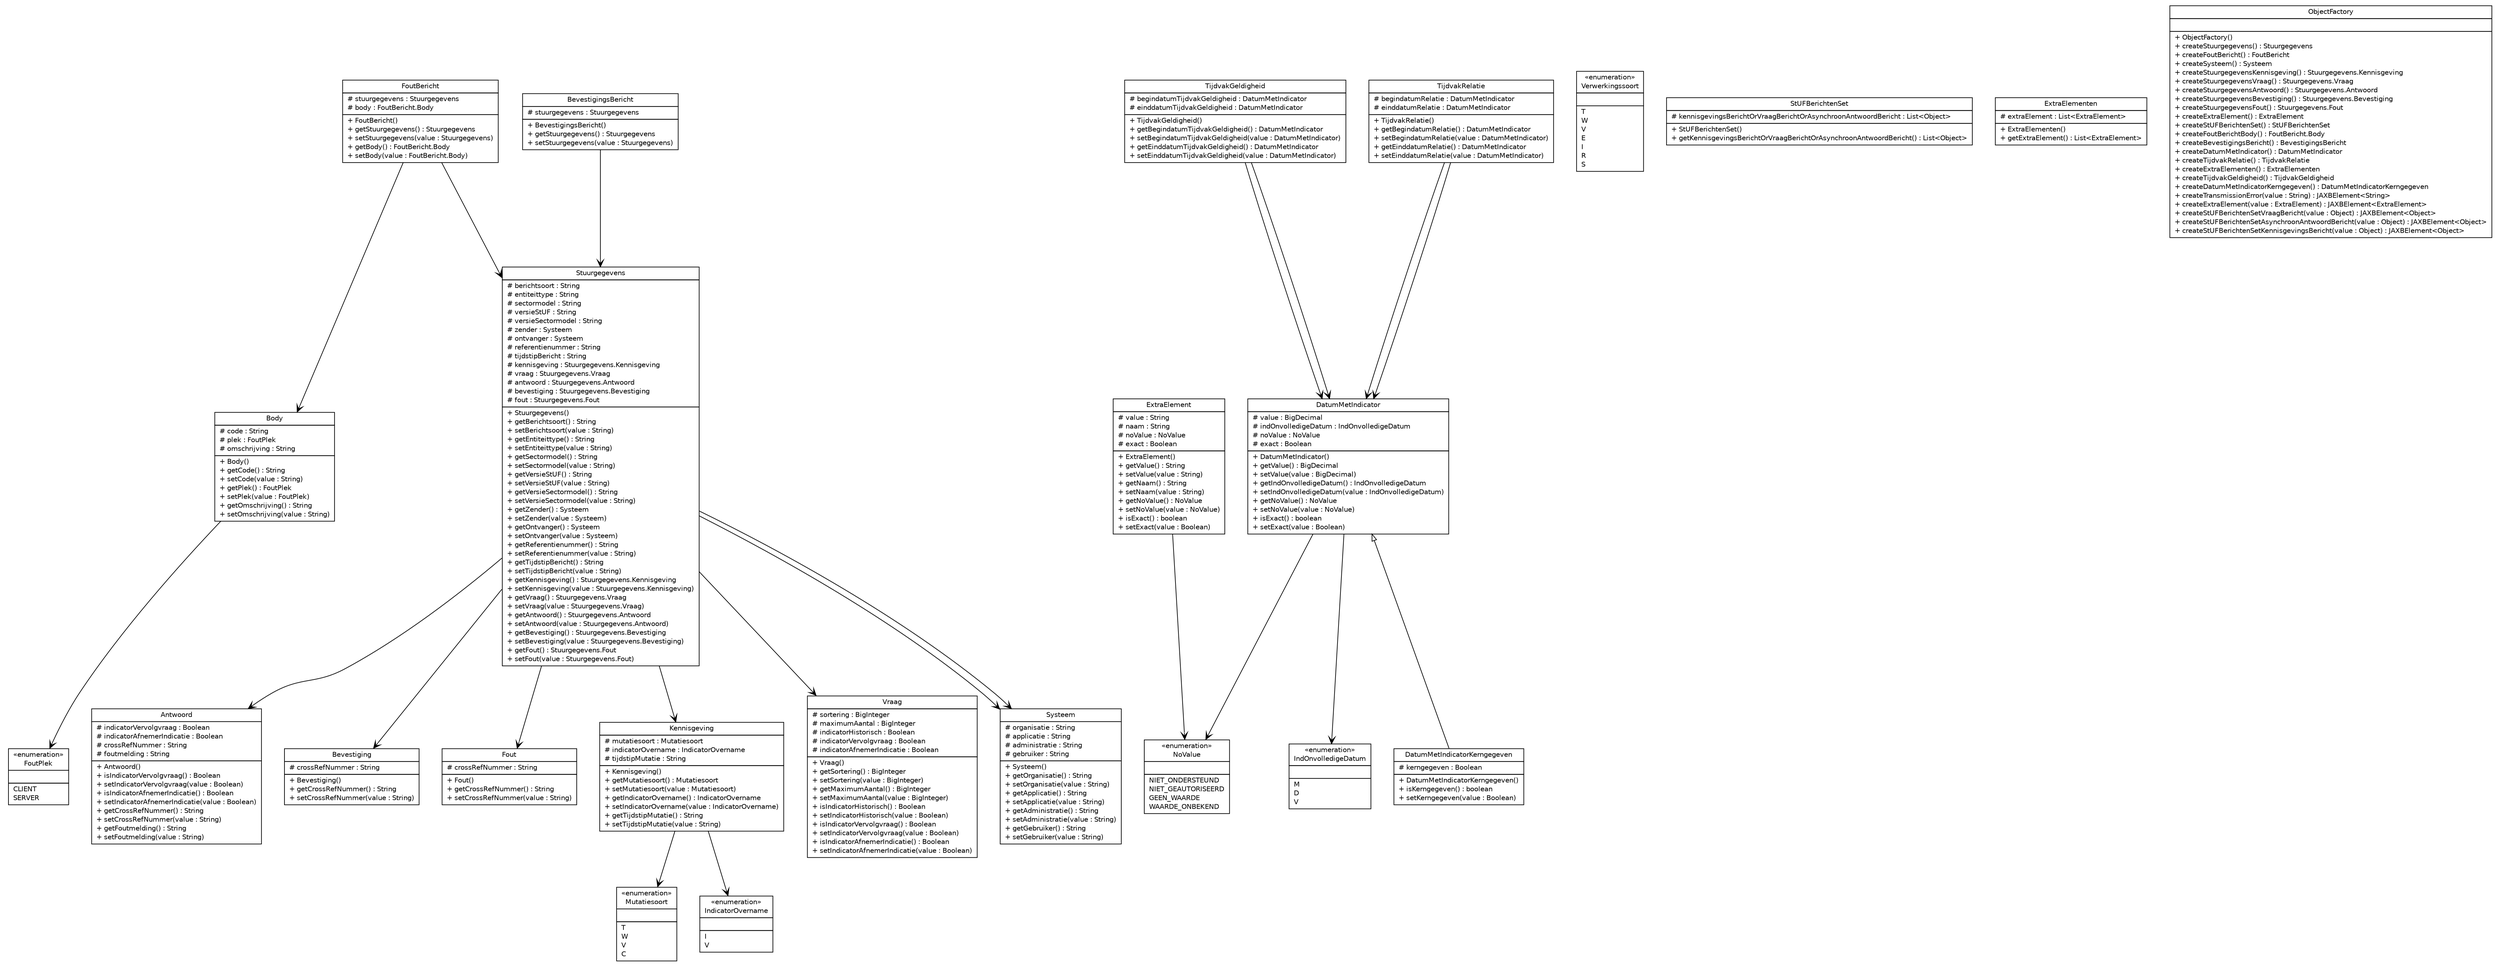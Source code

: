 #!/usr/local/bin/dot
#
# Class diagram 
# Generated by UMLGraph version R5_6-24-gf6e263 (http://www.umlgraph.org/)
#

digraph G {
	edge [fontname="Helvetica",fontsize=10,labelfontname="Helvetica",labelfontsize=10];
	node [fontname="Helvetica",fontsize=10,shape=plaintext];
	nodesep=0.25;
	ranksep=0.5;
	// nl.egem.stuf.stuf0204.FoutBericht
	c2000 [label=<<table title="nl.egem.stuf.stuf0204.FoutBericht" border="0" cellborder="1" cellspacing="0" cellpadding="2" port="p" href="./FoutBericht.html">
		<tr><td><table border="0" cellspacing="0" cellpadding="1">
<tr><td align="center" balign="center"> FoutBericht </td></tr>
		</table></td></tr>
		<tr><td><table border="0" cellspacing="0" cellpadding="1">
<tr><td align="left" balign="left"> # stuurgegevens : Stuurgegevens </td></tr>
<tr><td align="left" balign="left"> # body : FoutBericht.Body </td></tr>
		</table></td></tr>
		<tr><td><table border="0" cellspacing="0" cellpadding="1">
<tr><td align="left" balign="left"> + FoutBericht() </td></tr>
<tr><td align="left" balign="left"> + getStuurgegevens() : Stuurgegevens </td></tr>
<tr><td align="left" balign="left"> + setStuurgegevens(value : Stuurgegevens) </td></tr>
<tr><td align="left" balign="left"> + getBody() : FoutBericht.Body </td></tr>
<tr><td align="left" balign="left"> + setBody(value : FoutBericht.Body) </td></tr>
		</table></td></tr>
		</table>>, URL="./FoutBericht.html", fontname="Helvetica", fontcolor="black", fontsize=10.0];
	// nl.egem.stuf.stuf0204.FoutBericht.Body
	c2001 [label=<<table title="nl.egem.stuf.stuf0204.FoutBericht.Body" border="0" cellborder="1" cellspacing="0" cellpadding="2" port="p" href="./FoutBericht.Body.html">
		<tr><td><table border="0" cellspacing="0" cellpadding="1">
<tr><td align="center" balign="center"> Body </td></tr>
		</table></td></tr>
		<tr><td><table border="0" cellspacing="0" cellpadding="1">
<tr><td align="left" balign="left"> # code : String </td></tr>
<tr><td align="left" balign="left"> # plek : FoutPlek </td></tr>
<tr><td align="left" balign="left"> # omschrijving : String </td></tr>
		</table></td></tr>
		<tr><td><table border="0" cellspacing="0" cellpadding="1">
<tr><td align="left" balign="left"> + Body() </td></tr>
<tr><td align="left" balign="left"> + getCode() : String </td></tr>
<tr><td align="left" balign="left"> + setCode(value : String) </td></tr>
<tr><td align="left" balign="left"> + getPlek() : FoutPlek </td></tr>
<tr><td align="left" balign="left"> + setPlek(value : FoutPlek) </td></tr>
<tr><td align="left" balign="left"> + getOmschrijving() : String </td></tr>
<tr><td align="left" balign="left"> + setOmschrijving(value : String) </td></tr>
		</table></td></tr>
		</table>>, URL="./FoutBericht.Body.html", fontname="Helvetica", fontcolor="black", fontsize=10.0];
	// nl.egem.stuf.stuf0204.NoValue
	c2002 [label=<<table title="nl.egem.stuf.stuf0204.NoValue" border="0" cellborder="1" cellspacing="0" cellpadding="2" port="p" href="./NoValue.html">
		<tr><td><table border="0" cellspacing="0" cellpadding="1">
<tr><td align="center" balign="center"> &#171;enumeration&#187; </td></tr>
<tr><td align="center" balign="center"> NoValue </td></tr>
		</table></td></tr>
		<tr><td><table border="0" cellspacing="0" cellpadding="1">
<tr><td align="left" balign="left">  </td></tr>
		</table></td></tr>
		<tr><td><table border="0" cellspacing="0" cellpadding="1">
<tr><td align="left" balign="left"> NIET_ONDERSTEUND </td></tr>
<tr><td align="left" balign="left"> NIET_GEAUTORISEERD </td></tr>
<tr><td align="left" balign="left"> GEEN_WAARDE </td></tr>
<tr><td align="left" balign="left"> WAARDE_ONBEKEND </td></tr>
		</table></td></tr>
		</table>>, URL="./NoValue.html", fontname="Helvetica", fontcolor="black", fontsize=10.0];
	// nl.egem.stuf.stuf0204.IndOnvolledigeDatum
	c2003 [label=<<table title="nl.egem.stuf.stuf0204.IndOnvolledigeDatum" border="0" cellborder="1" cellspacing="0" cellpadding="2" port="p" href="./IndOnvolledigeDatum.html">
		<tr><td><table border="0" cellspacing="0" cellpadding="1">
<tr><td align="center" balign="center"> &#171;enumeration&#187; </td></tr>
<tr><td align="center" balign="center"> IndOnvolledigeDatum </td></tr>
		</table></td></tr>
		<tr><td><table border="0" cellspacing="0" cellpadding="1">
<tr><td align="left" balign="left">  </td></tr>
		</table></td></tr>
		<tr><td><table border="0" cellspacing="0" cellpadding="1">
<tr><td align="left" balign="left"> M </td></tr>
<tr><td align="left" balign="left"> D </td></tr>
<tr><td align="left" balign="left"> V </td></tr>
		</table></td></tr>
		</table>>, URL="./IndOnvolledigeDatum.html", fontname="Helvetica", fontcolor="black", fontsize=10.0];
	// nl.egem.stuf.stuf0204.BevestigingsBericht
	c2004 [label=<<table title="nl.egem.stuf.stuf0204.BevestigingsBericht" border="0" cellborder="1" cellspacing="0" cellpadding="2" port="p" href="./BevestigingsBericht.html">
		<tr><td><table border="0" cellspacing="0" cellpadding="1">
<tr><td align="center" balign="center"> BevestigingsBericht </td></tr>
		</table></td></tr>
		<tr><td><table border="0" cellspacing="0" cellpadding="1">
<tr><td align="left" balign="left"> # stuurgegevens : Stuurgegevens </td></tr>
		</table></td></tr>
		<tr><td><table border="0" cellspacing="0" cellpadding="1">
<tr><td align="left" balign="left"> + BevestigingsBericht() </td></tr>
<tr><td align="left" balign="left"> + getStuurgegevens() : Stuurgegevens </td></tr>
<tr><td align="left" balign="left"> + setStuurgegevens(value : Stuurgegevens) </td></tr>
		</table></td></tr>
		</table>>, URL="./BevestigingsBericht.html", fontname="Helvetica", fontcolor="black", fontsize=10.0];
	// nl.egem.stuf.stuf0204.Verwerkingssoort
	c2005 [label=<<table title="nl.egem.stuf.stuf0204.Verwerkingssoort" border="0" cellborder="1" cellspacing="0" cellpadding="2" port="p" href="./Verwerkingssoort.html">
		<tr><td><table border="0" cellspacing="0" cellpadding="1">
<tr><td align="center" balign="center"> &#171;enumeration&#187; </td></tr>
<tr><td align="center" balign="center"> Verwerkingssoort </td></tr>
		</table></td></tr>
		<tr><td><table border="0" cellspacing="0" cellpadding="1">
<tr><td align="left" balign="left">  </td></tr>
		</table></td></tr>
		<tr><td><table border="0" cellspacing="0" cellpadding="1">
<tr><td align="left" balign="left"> T </td></tr>
<tr><td align="left" balign="left"> W </td></tr>
<tr><td align="left" balign="left"> V </td></tr>
<tr><td align="left" balign="left"> E </td></tr>
<tr><td align="left" balign="left"> I </td></tr>
<tr><td align="left" balign="left"> R </td></tr>
<tr><td align="left" balign="left"> S </td></tr>
		</table></td></tr>
		</table>>, URL="./Verwerkingssoort.html", fontname="Helvetica", fontcolor="black", fontsize=10.0];
	// nl.egem.stuf.stuf0204.TijdvakGeldigheid
	c2006 [label=<<table title="nl.egem.stuf.stuf0204.TijdvakGeldigheid" border="0" cellborder="1" cellspacing="0" cellpadding="2" port="p" href="./TijdvakGeldigheid.html">
		<tr><td><table border="0" cellspacing="0" cellpadding="1">
<tr><td align="center" balign="center"> TijdvakGeldigheid </td></tr>
		</table></td></tr>
		<tr><td><table border="0" cellspacing="0" cellpadding="1">
<tr><td align="left" balign="left"> # begindatumTijdvakGeldigheid : DatumMetIndicator </td></tr>
<tr><td align="left" balign="left"> # einddatumTijdvakGeldigheid : DatumMetIndicator </td></tr>
		</table></td></tr>
		<tr><td><table border="0" cellspacing="0" cellpadding="1">
<tr><td align="left" balign="left"> + TijdvakGeldigheid() </td></tr>
<tr><td align="left" balign="left"> + getBegindatumTijdvakGeldigheid() : DatumMetIndicator </td></tr>
<tr><td align="left" balign="left"> + setBegindatumTijdvakGeldigheid(value : DatumMetIndicator) </td></tr>
<tr><td align="left" balign="left"> + getEinddatumTijdvakGeldigheid() : DatumMetIndicator </td></tr>
<tr><td align="left" balign="left"> + setEinddatumTijdvakGeldigheid(value : DatumMetIndicator) </td></tr>
		</table></td></tr>
		</table>>, URL="./TijdvakGeldigheid.html", fontname="Helvetica", fontcolor="black", fontsize=10.0];
	// nl.egem.stuf.stuf0204.Stuurgegevens
	c2007 [label=<<table title="nl.egem.stuf.stuf0204.Stuurgegevens" border="0" cellborder="1" cellspacing="0" cellpadding="2" port="p" href="./Stuurgegevens.html">
		<tr><td><table border="0" cellspacing="0" cellpadding="1">
<tr><td align="center" balign="center"> Stuurgegevens </td></tr>
		</table></td></tr>
		<tr><td><table border="0" cellspacing="0" cellpadding="1">
<tr><td align="left" balign="left"> # berichtsoort : String </td></tr>
<tr><td align="left" balign="left"> # entiteittype : String </td></tr>
<tr><td align="left" balign="left"> # sectormodel : String </td></tr>
<tr><td align="left" balign="left"> # versieStUF : String </td></tr>
<tr><td align="left" balign="left"> # versieSectormodel : String </td></tr>
<tr><td align="left" balign="left"> # zender : Systeem </td></tr>
<tr><td align="left" balign="left"> # ontvanger : Systeem </td></tr>
<tr><td align="left" balign="left"> # referentienummer : String </td></tr>
<tr><td align="left" balign="left"> # tijdstipBericht : String </td></tr>
<tr><td align="left" balign="left"> # kennisgeving : Stuurgegevens.Kennisgeving </td></tr>
<tr><td align="left" balign="left"> # vraag : Stuurgegevens.Vraag </td></tr>
<tr><td align="left" balign="left"> # antwoord : Stuurgegevens.Antwoord </td></tr>
<tr><td align="left" balign="left"> # bevestiging : Stuurgegevens.Bevestiging </td></tr>
<tr><td align="left" balign="left"> # fout : Stuurgegevens.Fout </td></tr>
		</table></td></tr>
		<tr><td><table border="0" cellspacing="0" cellpadding="1">
<tr><td align="left" balign="left"> + Stuurgegevens() </td></tr>
<tr><td align="left" balign="left"> + getBerichtsoort() : String </td></tr>
<tr><td align="left" balign="left"> + setBerichtsoort(value : String) </td></tr>
<tr><td align="left" balign="left"> + getEntiteittype() : String </td></tr>
<tr><td align="left" balign="left"> + setEntiteittype(value : String) </td></tr>
<tr><td align="left" balign="left"> + getSectormodel() : String </td></tr>
<tr><td align="left" balign="left"> + setSectormodel(value : String) </td></tr>
<tr><td align="left" balign="left"> + getVersieStUF() : String </td></tr>
<tr><td align="left" balign="left"> + setVersieStUF(value : String) </td></tr>
<tr><td align="left" balign="left"> + getVersieSectormodel() : String </td></tr>
<tr><td align="left" balign="left"> + setVersieSectormodel(value : String) </td></tr>
<tr><td align="left" balign="left"> + getZender() : Systeem </td></tr>
<tr><td align="left" balign="left"> + setZender(value : Systeem) </td></tr>
<tr><td align="left" balign="left"> + getOntvanger() : Systeem </td></tr>
<tr><td align="left" balign="left"> + setOntvanger(value : Systeem) </td></tr>
<tr><td align="left" balign="left"> + getReferentienummer() : String </td></tr>
<tr><td align="left" balign="left"> + setReferentienummer(value : String) </td></tr>
<tr><td align="left" balign="left"> + getTijdstipBericht() : String </td></tr>
<tr><td align="left" balign="left"> + setTijdstipBericht(value : String) </td></tr>
<tr><td align="left" balign="left"> + getKennisgeving() : Stuurgegevens.Kennisgeving </td></tr>
<tr><td align="left" balign="left"> + setKennisgeving(value : Stuurgegevens.Kennisgeving) </td></tr>
<tr><td align="left" balign="left"> + getVraag() : Stuurgegevens.Vraag </td></tr>
<tr><td align="left" balign="left"> + setVraag(value : Stuurgegevens.Vraag) </td></tr>
<tr><td align="left" balign="left"> + getAntwoord() : Stuurgegevens.Antwoord </td></tr>
<tr><td align="left" balign="left"> + setAntwoord(value : Stuurgegevens.Antwoord) </td></tr>
<tr><td align="left" balign="left"> + getBevestiging() : Stuurgegevens.Bevestiging </td></tr>
<tr><td align="left" balign="left"> + setBevestiging(value : Stuurgegevens.Bevestiging) </td></tr>
<tr><td align="left" balign="left"> + getFout() : Stuurgegevens.Fout </td></tr>
<tr><td align="left" balign="left"> + setFout(value : Stuurgegevens.Fout) </td></tr>
		</table></td></tr>
		</table>>, URL="./Stuurgegevens.html", fontname="Helvetica", fontcolor="black", fontsize=10.0];
	// nl.egem.stuf.stuf0204.Stuurgegevens.Antwoord
	c2008 [label=<<table title="nl.egem.stuf.stuf0204.Stuurgegevens.Antwoord" border="0" cellborder="1" cellspacing="0" cellpadding="2" port="p" href="./Stuurgegevens.Antwoord.html">
		<tr><td><table border="0" cellspacing="0" cellpadding="1">
<tr><td align="center" balign="center"> Antwoord </td></tr>
		</table></td></tr>
		<tr><td><table border="0" cellspacing="0" cellpadding="1">
<tr><td align="left" balign="left"> # indicatorVervolgvraag : Boolean </td></tr>
<tr><td align="left" balign="left"> # indicatorAfnemerIndicatie : Boolean </td></tr>
<tr><td align="left" balign="left"> # crossRefNummer : String </td></tr>
<tr><td align="left" balign="left"> # foutmelding : String </td></tr>
		</table></td></tr>
		<tr><td><table border="0" cellspacing="0" cellpadding="1">
<tr><td align="left" balign="left"> + Antwoord() </td></tr>
<tr><td align="left" balign="left"> + isIndicatorVervolgvraag() : Boolean </td></tr>
<tr><td align="left" balign="left"> + setIndicatorVervolgvraag(value : Boolean) </td></tr>
<tr><td align="left" balign="left"> + isIndicatorAfnemerIndicatie() : Boolean </td></tr>
<tr><td align="left" balign="left"> + setIndicatorAfnemerIndicatie(value : Boolean) </td></tr>
<tr><td align="left" balign="left"> + getCrossRefNummer() : String </td></tr>
<tr><td align="left" balign="left"> + setCrossRefNummer(value : String) </td></tr>
<tr><td align="left" balign="left"> + getFoutmelding() : String </td></tr>
<tr><td align="left" balign="left"> + setFoutmelding(value : String) </td></tr>
		</table></td></tr>
		</table>>, URL="./Stuurgegevens.Antwoord.html", fontname="Helvetica", fontcolor="black", fontsize=10.0];
	// nl.egem.stuf.stuf0204.Stuurgegevens.Bevestiging
	c2009 [label=<<table title="nl.egem.stuf.stuf0204.Stuurgegevens.Bevestiging" border="0" cellborder="1" cellspacing="0" cellpadding="2" port="p" href="./Stuurgegevens.Bevestiging.html">
		<tr><td><table border="0" cellspacing="0" cellpadding="1">
<tr><td align="center" balign="center"> Bevestiging </td></tr>
		</table></td></tr>
		<tr><td><table border="0" cellspacing="0" cellpadding="1">
<tr><td align="left" balign="left"> # crossRefNummer : String </td></tr>
		</table></td></tr>
		<tr><td><table border="0" cellspacing="0" cellpadding="1">
<tr><td align="left" balign="left"> + Bevestiging() </td></tr>
<tr><td align="left" balign="left"> + getCrossRefNummer() : String </td></tr>
<tr><td align="left" balign="left"> + setCrossRefNummer(value : String) </td></tr>
		</table></td></tr>
		</table>>, URL="./Stuurgegevens.Bevestiging.html", fontname="Helvetica", fontcolor="black", fontsize=10.0];
	// nl.egem.stuf.stuf0204.Stuurgegevens.Fout
	c2010 [label=<<table title="nl.egem.stuf.stuf0204.Stuurgegevens.Fout" border="0" cellborder="1" cellspacing="0" cellpadding="2" port="p" href="./Stuurgegevens.Fout.html">
		<tr><td><table border="0" cellspacing="0" cellpadding="1">
<tr><td align="center" balign="center"> Fout </td></tr>
		</table></td></tr>
		<tr><td><table border="0" cellspacing="0" cellpadding="1">
<tr><td align="left" balign="left"> # crossRefNummer : String </td></tr>
		</table></td></tr>
		<tr><td><table border="0" cellspacing="0" cellpadding="1">
<tr><td align="left" balign="left"> + Fout() </td></tr>
<tr><td align="left" balign="left"> + getCrossRefNummer() : String </td></tr>
<tr><td align="left" balign="left"> + setCrossRefNummer(value : String) </td></tr>
		</table></td></tr>
		</table>>, URL="./Stuurgegevens.Fout.html", fontname="Helvetica", fontcolor="black", fontsize=10.0];
	// nl.egem.stuf.stuf0204.Stuurgegevens.Kennisgeving
	c2011 [label=<<table title="nl.egem.stuf.stuf0204.Stuurgegevens.Kennisgeving" border="0" cellborder="1" cellspacing="0" cellpadding="2" port="p" href="./Stuurgegevens.Kennisgeving.html">
		<tr><td><table border="0" cellspacing="0" cellpadding="1">
<tr><td align="center" balign="center"> Kennisgeving </td></tr>
		</table></td></tr>
		<tr><td><table border="0" cellspacing="0" cellpadding="1">
<tr><td align="left" balign="left"> # mutatiesoort : Mutatiesoort </td></tr>
<tr><td align="left" balign="left"> # indicatorOvername : IndicatorOvername </td></tr>
<tr><td align="left" balign="left"> # tijdstipMutatie : String </td></tr>
		</table></td></tr>
		<tr><td><table border="0" cellspacing="0" cellpadding="1">
<tr><td align="left" balign="left"> + Kennisgeving() </td></tr>
<tr><td align="left" balign="left"> + getMutatiesoort() : Mutatiesoort </td></tr>
<tr><td align="left" balign="left"> + setMutatiesoort(value : Mutatiesoort) </td></tr>
<tr><td align="left" balign="left"> + getIndicatorOvername() : IndicatorOvername </td></tr>
<tr><td align="left" balign="left"> + setIndicatorOvername(value : IndicatorOvername) </td></tr>
<tr><td align="left" balign="left"> + getTijdstipMutatie() : String </td></tr>
<tr><td align="left" balign="left"> + setTijdstipMutatie(value : String) </td></tr>
		</table></td></tr>
		</table>>, URL="./Stuurgegevens.Kennisgeving.html", fontname="Helvetica", fontcolor="black", fontsize=10.0];
	// nl.egem.stuf.stuf0204.Stuurgegevens.Vraag
	c2012 [label=<<table title="nl.egem.stuf.stuf0204.Stuurgegevens.Vraag" border="0" cellborder="1" cellspacing="0" cellpadding="2" port="p" href="./Stuurgegevens.Vraag.html">
		<tr><td><table border="0" cellspacing="0" cellpadding="1">
<tr><td align="center" balign="center"> Vraag </td></tr>
		</table></td></tr>
		<tr><td><table border="0" cellspacing="0" cellpadding="1">
<tr><td align="left" balign="left"> # sortering : BigInteger </td></tr>
<tr><td align="left" balign="left"> # maximumAantal : BigInteger </td></tr>
<tr><td align="left" balign="left"> # indicatorHistorisch : Boolean </td></tr>
<tr><td align="left" balign="left"> # indicatorVervolgvraag : Boolean </td></tr>
<tr><td align="left" balign="left"> # indicatorAfnemerIndicatie : Boolean </td></tr>
		</table></td></tr>
		<tr><td><table border="0" cellspacing="0" cellpadding="1">
<tr><td align="left" balign="left"> + Vraag() </td></tr>
<tr><td align="left" balign="left"> + getSortering() : BigInteger </td></tr>
<tr><td align="left" balign="left"> + setSortering(value : BigInteger) </td></tr>
<tr><td align="left" balign="left"> + getMaximumAantal() : BigInteger </td></tr>
<tr><td align="left" balign="left"> + setMaximumAantal(value : BigInteger) </td></tr>
<tr><td align="left" balign="left"> + isIndicatorHistorisch() : Boolean </td></tr>
<tr><td align="left" balign="left"> + setIndicatorHistorisch(value : Boolean) </td></tr>
<tr><td align="left" balign="left"> + isIndicatorVervolgvraag() : Boolean </td></tr>
<tr><td align="left" balign="left"> + setIndicatorVervolgvraag(value : Boolean) </td></tr>
<tr><td align="left" balign="left"> + isIndicatorAfnemerIndicatie() : Boolean </td></tr>
<tr><td align="left" balign="left"> + setIndicatorAfnemerIndicatie(value : Boolean) </td></tr>
		</table></td></tr>
		</table>>, URL="./Stuurgegevens.Vraag.html", fontname="Helvetica", fontcolor="black", fontsize=10.0];
	// nl.egem.stuf.stuf0204.StUFBerichtenSet
	c2013 [label=<<table title="nl.egem.stuf.stuf0204.StUFBerichtenSet" border="0" cellborder="1" cellspacing="0" cellpadding="2" port="p" href="./StUFBerichtenSet.html">
		<tr><td><table border="0" cellspacing="0" cellpadding="1">
<tr><td align="center" balign="center"> StUFBerichtenSet </td></tr>
		</table></td></tr>
		<tr><td><table border="0" cellspacing="0" cellpadding="1">
<tr><td align="left" balign="left"> # kennisgevingsBerichtOrVraagBerichtOrAsynchroonAntwoordBericht : List&lt;Object&gt; </td></tr>
		</table></td></tr>
		<tr><td><table border="0" cellspacing="0" cellpadding="1">
<tr><td align="left" balign="left"> + StUFBerichtenSet() </td></tr>
<tr><td align="left" balign="left"> + getKennisgevingsBerichtOrVraagBerichtOrAsynchroonAntwoordBericht() : List&lt;Object&gt; </td></tr>
		</table></td></tr>
		</table>>, URL="./StUFBerichtenSet.html", fontname="Helvetica", fontcolor="black", fontsize=10.0];
	// nl.egem.stuf.stuf0204.ExtraElement
	c2014 [label=<<table title="nl.egem.stuf.stuf0204.ExtraElement" border="0" cellborder="1" cellspacing="0" cellpadding="2" port="p" href="./ExtraElement.html">
		<tr><td><table border="0" cellspacing="0" cellpadding="1">
<tr><td align="center" balign="center"> ExtraElement </td></tr>
		</table></td></tr>
		<tr><td><table border="0" cellspacing="0" cellpadding="1">
<tr><td align="left" balign="left"> # value : String </td></tr>
<tr><td align="left" balign="left"> # naam : String </td></tr>
<tr><td align="left" balign="left"> # noValue : NoValue </td></tr>
<tr><td align="left" balign="left"> # exact : Boolean </td></tr>
		</table></td></tr>
		<tr><td><table border="0" cellspacing="0" cellpadding="1">
<tr><td align="left" balign="left"> + ExtraElement() </td></tr>
<tr><td align="left" balign="left"> + getValue() : String </td></tr>
<tr><td align="left" balign="left"> + setValue(value : String) </td></tr>
<tr><td align="left" balign="left"> + getNaam() : String </td></tr>
<tr><td align="left" balign="left"> + setNaam(value : String) </td></tr>
<tr><td align="left" balign="left"> + getNoValue() : NoValue </td></tr>
<tr><td align="left" balign="left"> + setNoValue(value : NoValue) </td></tr>
<tr><td align="left" balign="left"> + isExact() : boolean </td></tr>
<tr><td align="left" balign="left"> + setExact(value : Boolean) </td></tr>
		</table></td></tr>
		</table>>, URL="./ExtraElement.html", fontname="Helvetica", fontcolor="black", fontsize=10.0];
	// nl.egem.stuf.stuf0204.Mutatiesoort
	c2015 [label=<<table title="nl.egem.stuf.stuf0204.Mutatiesoort" border="0" cellborder="1" cellspacing="0" cellpadding="2" port="p" href="./Mutatiesoort.html">
		<tr><td><table border="0" cellspacing="0" cellpadding="1">
<tr><td align="center" balign="center"> &#171;enumeration&#187; </td></tr>
<tr><td align="center" balign="center"> Mutatiesoort </td></tr>
		</table></td></tr>
		<tr><td><table border="0" cellspacing="0" cellpadding="1">
<tr><td align="left" balign="left">  </td></tr>
		</table></td></tr>
		<tr><td><table border="0" cellspacing="0" cellpadding="1">
<tr><td align="left" balign="left"> T </td></tr>
<tr><td align="left" balign="left"> W </td></tr>
<tr><td align="left" balign="left"> V </td></tr>
<tr><td align="left" balign="left"> C </td></tr>
		</table></td></tr>
		</table>>, URL="./Mutatiesoort.html", fontname="Helvetica", fontcolor="black", fontsize=10.0];
	// nl.egem.stuf.stuf0204.IndicatorOvername
	c2016 [label=<<table title="nl.egem.stuf.stuf0204.IndicatorOvername" border="0" cellborder="1" cellspacing="0" cellpadding="2" port="p" href="./IndicatorOvername.html">
		<tr><td><table border="0" cellspacing="0" cellpadding="1">
<tr><td align="center" balign="center"> &#171;enumeration&#187; </td></tr>
<tr><td align="center" balign="center"> IndicatorOvername </td></tr>
		</table></td></tr>
		<tr><td><table border="0" cellspacing="0" cellpadding="1">
<tr><td align="left" balign="left">  </td></tr>
		</table></td></tr>
		<tr><td><table border="0" cellspacing="0" cellpadding="1">
<tr><td align="left" balign="left"> I </td></tr>
<tr><td align="left" balign="left"> V </td></tr>
		</table></td></tr>
		</table>>, URL="./IndicatorOvername.html", fontname="Helvetica", fontcolor="black", fontsize=10.0];
	// nl.egem.stuf.stuf0204.ExtraElementen
	c2017 [label=<<table title="nl.egem.stuf.stuf0204.ExtraElementen" border="0" cellborder="1" cellspacing="0" cellpadding="2" port="p" href="./ExtraElementen.html">
		<tr><td><table border="0" cellspacing="0" cellpadding="1">
<tr><td align="center" balign="center"> ExtraElementen </td></tr>
		</table></td></tr>
		<tr><td><table border="0" cellspacing="0" cellpadding="1">
<tr><td align="left" balign="left"> # extraElement : List&lt;ExtraElement&gt; </td></tr>
		</table></td></tr>
		<tr><td><table border="0" cellspacing="0" cellpadding="1">
<tr><td align="left" balign="left"> + ExtraElementen() </td></tr>
<tr><td align="left" balign="left"> + getExtraElement() : List&lt;ExtraElement&gt; </td></tr>
		</table></td></tr>
		</table>>, URL="./ExtraElementen.html", fontname="Helvetica", fontcolor="black", fontsize=10.0];
	// nl.egem.stuf.stuf0204.ObjectFactory
	c2018 [label=<<table title="nl.egem.stuf.stuf0204.ObjectFactory" border="0" cellborder="1" cellspacing="0" cellpadding="2" port="p" href="./ObjectFactory.html">
		<tr><td><table border="0" cellspacing="0" cellpadding="1">
<tr><td align="center" balign="center"> ObjectFactory </td></tr>
		</table></td></tr>
		<tr><td><table border="0" cellspacing="0" cellpadding="1">
<tr><td align="left" balign="left">  </td></tr>
		</table></td></tr>
		<tr><td><table border="0" cellspacing="0" cellpadding="1">
<tr><td align="left" balign="left"> + ObjectFactory() </td></tr>
<tr><td align="left" balign="left"> + createStuurgegevens() : Stuurgegevens </td></tr>
<tr><td align="left" balign="left"> + createFoutBericht() : FoutBericht </td></tr>
<tr><td align="left" balign="left"> + createSysteem() : Systeem </td></tr>
<tr><td align="left" balign="left"> + createStuurgegevensKennisgeving() : Stuurgegevens.Kennisgeving </td></tr>
<tr><td align="left" balign="left"> + createStuurgegevensVraag() : Stuurgegevens.Vraag </td></tr>
<tr><td align="left" balign="left"> + createStuurgegevensAntwoord() : Stuurgegevens.Antwoord </td></tr>
<tr><td align="left" balign="left"> + createStuurgegevensBevestiging() : Stuurgegevens.Bevestiging </td></tr>
<tr><td align="left" balign="left"> + createStuurgegevensFout() : Stuurgegevens.Fout </td></tr>
<tr><td align="left" balign="left"> + createExtraElement() : ExtraElement </td></tr>
<tr><td align="left" balign="left"> + createStUFBerichtenSet() : StUFBerichtenSet </td></tr>
<tr><td align="left" balign="left"> + createFoutBerichtBody() : FoutBericht.Body </td></tr>
<tr><td align="left" balign="left"> + createBevestigingsBericht() : BevestigingsBericht </td></tr>
<tr><td align="left" balign="left"> + createDatumMetIndicator() : DatumMetIndicator </td></tr>
<tr><td align="left" balign="left"> + createTijdvakRelatie() : TijdvakRelatie </td></tr>
<tr><td align="left" balign="left"> + createExtraElementen() : ExtraElementen </td></tr>
<tr><td align="left" balign="left"> + createTijdvakGeldigheid() : TijdvakGeldigheid </td></tr>
<tr><td align="left" balign="left"> + createDatumMetIndicatorKerngegeven() : DatumMetIndicatorKerngegeven </td></tr>
<tr><td align="left" balign="left"> + createTransmissionError(value : String) : JAXBElement&lt;String&gt; </td></tr>
<tr><td align="left" balign="left"> + createExtraElement(value : ExtraElement) : JAXBElement&lt;ExtraElement&gt; </td></tr>
<tr><td align="left" balign="left"> + createStUFBerichtenSetVraagBericht(value : Object) : JAXBElement&lt;Object&gt; </td></tr>
<tr><td align="left" balign="left"> + createStUFBerichtenSetAsynchroonAntwoordBericht(value : Object) : JAXBElement&lt;Object&gt; </td></tr>
<tr><td align="left" balign="left"> + createStUFBerichtenSetKennisgevingsBericht(value : Object) : JAXBElement&lt;Object&gt; </td></tr>
		</table></td></tr>
		</table>>, URL="./ObjectFactory.html", fontname="Helvetica", fontcolor="black", fontsize=10.0];
	// nl.egem.stuf.stuf0204.FoutPlek
	c2019 [label=<<table title="nl.egem.stuf.stuf0204.FoutPlek" border="0" cellborder="1" cellspacing="0" cellpadding="2" port="p" href="./FoutPlek.html">
		<tr><td><table border="0" cellspacing="0" cellpadding="1">
<tr><td align="center" balign="center"> &#171;enumeration&#187; </td></tr>
<tr><td align="center" balign="center"> FoutPlek </td></tr>
		</table></td></tr>
		<tr><td><table border="0" cellspacing="0" cellpadding="1">
<tr><td align="left" balign="left">  </td></tr>
		</table></td></tr>
		<tr><td><table border="0" cellspacing="0" cellpadding="1">
<tr><td align="left" balign="left"> CLIENT </td></tr>
<tr><td align="left" balign="left"> SERVER </td></tr>
		</table></td></tr>
		</table>>, URL="./FoutPlek.html", fontname="Helvetica", fontcolor="black", fontsize=10.0];
	// nl.egem.stuf.stuf0204.TijdvakRelatie
	c2020 [label=<<table title="nl.egem.stuf.stuf0204.TijdvakRelatie" border="0" cellborder="1" cellspacing="0" cellpadding="2" port="p" href="./TijdvakRelatie.html">
		<tr><td><table border="0" cellspacing="0" cellpadding="1">
<tr><td align="center" balign="center"> TijdvakRelatie </td></tr>
		</table></td></tr>
		<tr><td><table border="0" cellspacing="0" cellpadding="1">
<tr><td align="left" balign="left"> # begindatumRelatie : DatumMetIndicator </td></tr>
<tr><td align="left" balign="left"> # einddatumRelatie : DatumMetIndicator </td></tr>
		</table></td></tr>
		<tr><td><table border="0" cellspacing="0" cellpadding="1">
<tr><td align="left" balign="left"> + TijdvakRelatie() </td></tr>
<tr><td align="left" balign="left"> + getBegindatumRelatie() : DatumMetIndicator </td></tr>
<tr><td align="left" balign="left"> + setBegindatumRelatie(value : DatumMetIndicator) </td></tr>
<tr><td align="left" balign="left"> + getEinddatumRelatie() : DatumMetIndicator </td></tr>
<tr><td align="left" balign="left"> + setEinddatumRelatie(value : DatumMetIndicator) </td></tr>
		</table></td></tr>
		</table>>, URL="./TijdvakRelatie.html", fontname="Helvetica", fontcolor="black", fontsize=10.0];
	// nl.egem.stuf.stuf0204.DatumMetIndicator
	c2021 [label=<<table title="nl.egem.stuf.stuf0204.DatumMetIndicator" border="0" cellborder="1" cellspacing="0" cellpadding="2" port="p" href="./DatumMetIndicator.html">
		<tr><td><table border="0" cellspacing="0" cellpadding="1">
<tr><td align="center" balign="center"> DatumMetIndicator </td></tr>
		</table></td></tr>
		<tr><td><table border="0" cellspacing="0" cellpadding="1">
<tr><td align="left" balign="left"> # value : BigDecimal </td></tr>
<tr><td align="left" balign="left"> # indOnvolledigeDatum : IndOnvolledigeDatum </td></tr>
<tr><td align="left" balign="left"> # noValue : NoValue </td></tr>
<tr><td align="left" balign="left"> # exact : Boolean </td></tr>
		</table></td></tr>
		<tr><td><table border="0" cellspacing="0" cellpadding="1">
<tr><td align="left" balign="left"> + DatumMetIndicator() </td></tr>
<tr><td align="left" balign="left"> + getValue() : BigDecimal </td></tr>
<tr><td align="left" balign="left"> + setValue(value : BigDecimal) </td></tr>
<tr><td align="left" balign="left"> + getIndOnvolledigeDatum() : IndOnvolledigeDatum </td></tr>
<tr><td align="left" balign="left"> + setIndOnvolledigeDatum(value : IndOnvolledigeDatum) </td></tr>
<tr><td align="left" balign="left"> + getNoValue() : NoValue </td></tr>
<tr><td align="left" balign="left"> + setNoValue(value : NoValue) </td></tr>
<tr><td align="left" balign="left"> + isExact() : boolean </td></tr>
<tr><td align="left" balign="left"> + setExact(value : Boolean) </td></tr>
		</table></td></tr>
		</table>>, URL="./DatumMetIndicator.html", fontname="Helvetica", fontcolor="black", fontsize=10.0];
	// nl.egem.stuf.stuf0204.DatumMetIndicatorKerngegeven
	c2022 [label=<<table title="nl.egem.stuf.stuf0204.DatumMetIndicatorKerngegeven" border="0" cellborder="1" cellspacing="0" cellpadding="2" port="p" href="./DatumMetIndicatorKerngegeven.html">
		<tr><td><table border="0" cellspacing="0" cellpadding="1">
<tr><td align="center" balign="center"> DatumMetIndicatorKerngegeven </td></tr>
		</table></td></tr>
		<tr><td><table border="0" cellspacing="0" cellpadding="1">
<tr><td align="left" balign="left"> # kerngegeven : Boolean </td></tr>
		</table></td></tr>
		<tr><td><table border="0" cellspacing="0" cellpadding="1">
<tr><td align="left" balign="left"> + DatumMetIndicatorKerngegeven() </td></tr>
<tr><td align="left" balign="left"> + isKerngegeven() : boolean </td></tr>
<tr><td align="left" balign="left"> + setKerngegeven(value : Boolean) </td></tr>
		</table></td></tr>
		</table>>, URL="./DatumMetIndicatorKerngegeven.html", fontname="Helvetica", fontcolor="black", fontsize=10.0];
	// nl.egem.stuf.stuf0204.Systeem
	c2023 [label=<<table title="nl.egem.stuf.stuf0204.Systeem" border="0" cellborder="1" cellspacing="0" cellpadding="2" port="p" href="./Systeem.html">
		<tr><td><table border="0" cellspacing="0" cellpadding="1">
<tr><td align="center" balign="center"> Systeem </td></tr>
		</table></td></tr>
		<tr><td><table border="0" cellspacing="0" cellpadding="1">
<tr><td align="left" balign="left"> # organisatie : String </td></tr>
<tr><td align="left" balign="left"> # applicatie : String </td></tr>
<tr><td align="left" balign="left"> # administratie : String </td></tr>
<tr><td align="left" balign="left"> # gebruiker : String </td></tr>
		</table></td></tr>
		<tr><td><table border="0" cellspacing="0" cellpadding="1">
<tr><td align="left" balign="left"> + Systeem() </td></tr>
<tr><td align="left" balign="left"> + getOrganisatie() : String </td></tr>
<tr><td align="left" balign="left"> + setOrganisatie(value : String) </td></tr>
<tr><td align="left" balign="left"> + getApplicatie() : String </td></tr>
<tr><td align="left" balign="left"> + setApplicatie(value : String) </td></tr>
<tr><td align="left" balign="left"> + getAdministratie() : String </td></tr>
<tr><td align="left" balign="left"> + setAdministratie(value : String) </td></tr>
<tr><td align="left" balign="left"> + getGebruiker() : String </td></tr>
<tr><td align="left" balign="left"> + setGebruiker(value : String) </td></tr>
		</table></td></tr>
		</table>>, URL="./Systeem.html", fontname="Helvetica", fontcolor="black", fontsize=10.0];
	//nl.egem.stuf.stuf0204.DatumMetIndicatorKerngegeven extends nl.egem.stuf.stuf0204.DatumMetIndicator
	c2021:p -> c2022:p [dir=back,arrowtail=empty];
	// nl.egem.stuf.stuf0204.FoutBericht NAVASSOC nl.egem.stuf.stuf0204.Stuurgegevens
	c2000:p -> c2007:p [taillabel="", label="", headlabel="", fontname="Helvetica", fontcolor="black", fontsize=10.0, color="black", arrowhead=open];
	// nl.egem.stuf.stuf0204.FoutBericht NAVASSOC nl.egem.stuf.stuf0204.FoutBericht.Body
	c2000:p -> c2001:p [taillabel="", label="", headlabel="", fontname="Helvetica", fontcolor="black", fontsize=10.0, color="black", arrowhead=open];
	// nl.egem.stuf.stuf0204.FoutBericht.Body NAVASSOC nl.egem.stuf.stuf0204.FoutPlek
	c2001:p -> c2019:p [taillabel="", label="", headlabel="", fontname="Helvetica", fontcolor="black", fontsize=10.0, color="black", arrowhead=open];
	// nl.egem.stuf.stuf0204.BevestigingsBericht NAVASSOC nl.egem.stuf.stuf0204.Stuurgegevens
	c2004:p -> c2007:p [taillabel="", label="", headlabel="", fontname="Helvetica", fontcolor="black", fontsize=10.0, color="black", arrowhead=open];
	// nl.egem.stuf.stuf0204.TijdvakGeldigheid NAVASSOC nl.egem.stuf.stuf0204.DatumMetIndicator
	c2006:p -> c2021:p [taillabel="", label="", headlabel="", fontname="Helvetica", fontcolor="black", fontsize=10.0, color="black", arrowhead=open];
	// nl.egem.stuf.stuf0204.TijdvakGeldigheid NAVASSOC nl.egem.stuf.stuf0204.DatumMetIndicator
	c2006:p -> c2021:p [taillabel="", label="", headlabel="", fontname="Helvetica", fontcolor="black", fontsize=10.0, color="black", arrowhead=open];
	// nl.egem.stuf.stuf0204.Stuurgegevens NAVASSOC nl.egem.stuf.stuf0204.Systeem
	c2007:p -> c2023:p [taillabel="", label="", headlabel="", fontname="Helvetica", fontcolor="black", fontsize=10.0, color="black", arrowhead=open];
	// nl.egem.stuf.stuf0204.Stuurgegevens NAVASSOC nl.egem.stuf.stuf0204.Systeem
	c2007:p -> c2023:p [taillabel="", label="", headlabel="", fontname="Helvetica", fontcolor="black", fontsize=10.0, color="black", arrowhead=open];
	// nl.egem.stuf.stuf0204.Stuurgegevens NAVASSOC nl.egem.stuf.stuf0204.Stuurgegevens.Kennisgeving
	c2007:p -> c2011:p [taillabel="", label="", headlabel="", fontname="Helvetica", fontcolor="black", fontsize=10.0, color="black", arrowhead=open];
	// nl.egem.stuf.stuf0204.Stuurgegevens NAVASSOC nl.egem.stuf.stuf0204.Stuurgegevens.Vraag
	c2007:p -> c2012:p [taillabel="", label="", headlabel="", fontname="Helvetica", fontcolor="black", fontsize=10.0, color="black", arrowhead=open];
	// nl.egem.stuf.stuf0204.Stuurgegevens NAVASSOC nl.egem.stuf.stuf0204.Stuurgegevens.Antwoord
	c2007:p -> c2008:p [taillabel="", label="", headlabel="", fontname="Helvetica", fontcolor="black", fontsize=10.0, color="black", arrowhead=open];
	// nl.egem.stuf.stuf0204.Stuurgegevens NAVASSOC nl.egem.stuf.stuf0204.Stuurgegevens.Bevestiging
	c2007:p -> c2009:p [taillabel="", label="", headlabel="", fontname="Helvetica", fontcolor="black", fontsize=10.0, color="black", arrowhead=open];
	// nl.egem.stuf.stuf0204.Stuurgegevens NAVASSOC nl.egem.stuf.stuf0204.Stuurgegevens.Fout
	c2007:p -> c2010:p [taillabel="", label="", headlabel="", fontname="Helvetica", fontcolor="black", fontsize=10.0, color="black", arrowhead=open];
	// nl.egem.stuf.stuf0204.Stuurgegevens.Kennisgeving NAVASSOC nl.egem.stuf.stuf0204.Mutatiesoort
	c2011:p -> c2015:p [taillabel="", label="", headlabel="", fontname="Helvetica", fontcolor="black", fontsize=10.0, color="black", arrowhead=open];
	// nl.egem.stuf.stuf0204.Stuurgegevens.Kennisgeving NAVASSOC nl.egem.stuf.stuf0204.IndicatorOvername
	c2011:p -> c2016:p [taillabel="", label="", headlabel="", fontname="Helvetica", fontcolor="black", fontsize=10.0, color="black", arrowhead=open];
	// nl.egem.stuf.stuf0204.ExtraElement NAVASSOC nl.egem.stuf.stuf0204.NoValue
	c2014:p -> c2002:p [taillabel="", label="", headlabel="", fontname="Helvetica", fontcolor="black", fontsize=10.0, color="black", arrowhead=open];
	// nl.egem.stuf.stuf0204.TijdvakRelatie NAVASSOC nl.egem.stuf.stuf0204.DatumMetIndicator
	c2020:p -> c2021:p [taillabel="", label="", headlabel="", fontname="Helvetica", fontcolor="black", fontsize=10.0, color="black", arrowhead=open];
	// nl.egem.stuf.stuf0204.TijdvakRelatie NAVASSOC nl.egem.stuf.stuf0204.DatumMetIndicator
	c2020:p -> c2021:p [taillabel="", label="", headlabel="", fontname="Helvetica", fontcolor="black", fontsize=10.0, color="black", arrowhead=open];
	// nl.egem.stuf.stuf0204.DatumMetIndicator NAVASSOC nl.egem.stuf.stuf0204.IndOnvolledigeDatum
	c2021:p -> c2003:p [taillabel="", label="", headlabel="", fontname="Helvetica", fontcolor="black", fontsize=10.0, color="black", arrowhead=open];
	// nl.egem.stuf.stuf0204.DatumMetIndicator NAVASSOC nl.egem.stuf.stuf0204.NoValue
	c2021:p -> c2002:p [taillabel="", label="", headlabel="", fontname="Helvetica", fontcolor="black", fontsize=10.0, color="black", arrowhead=open];
}

